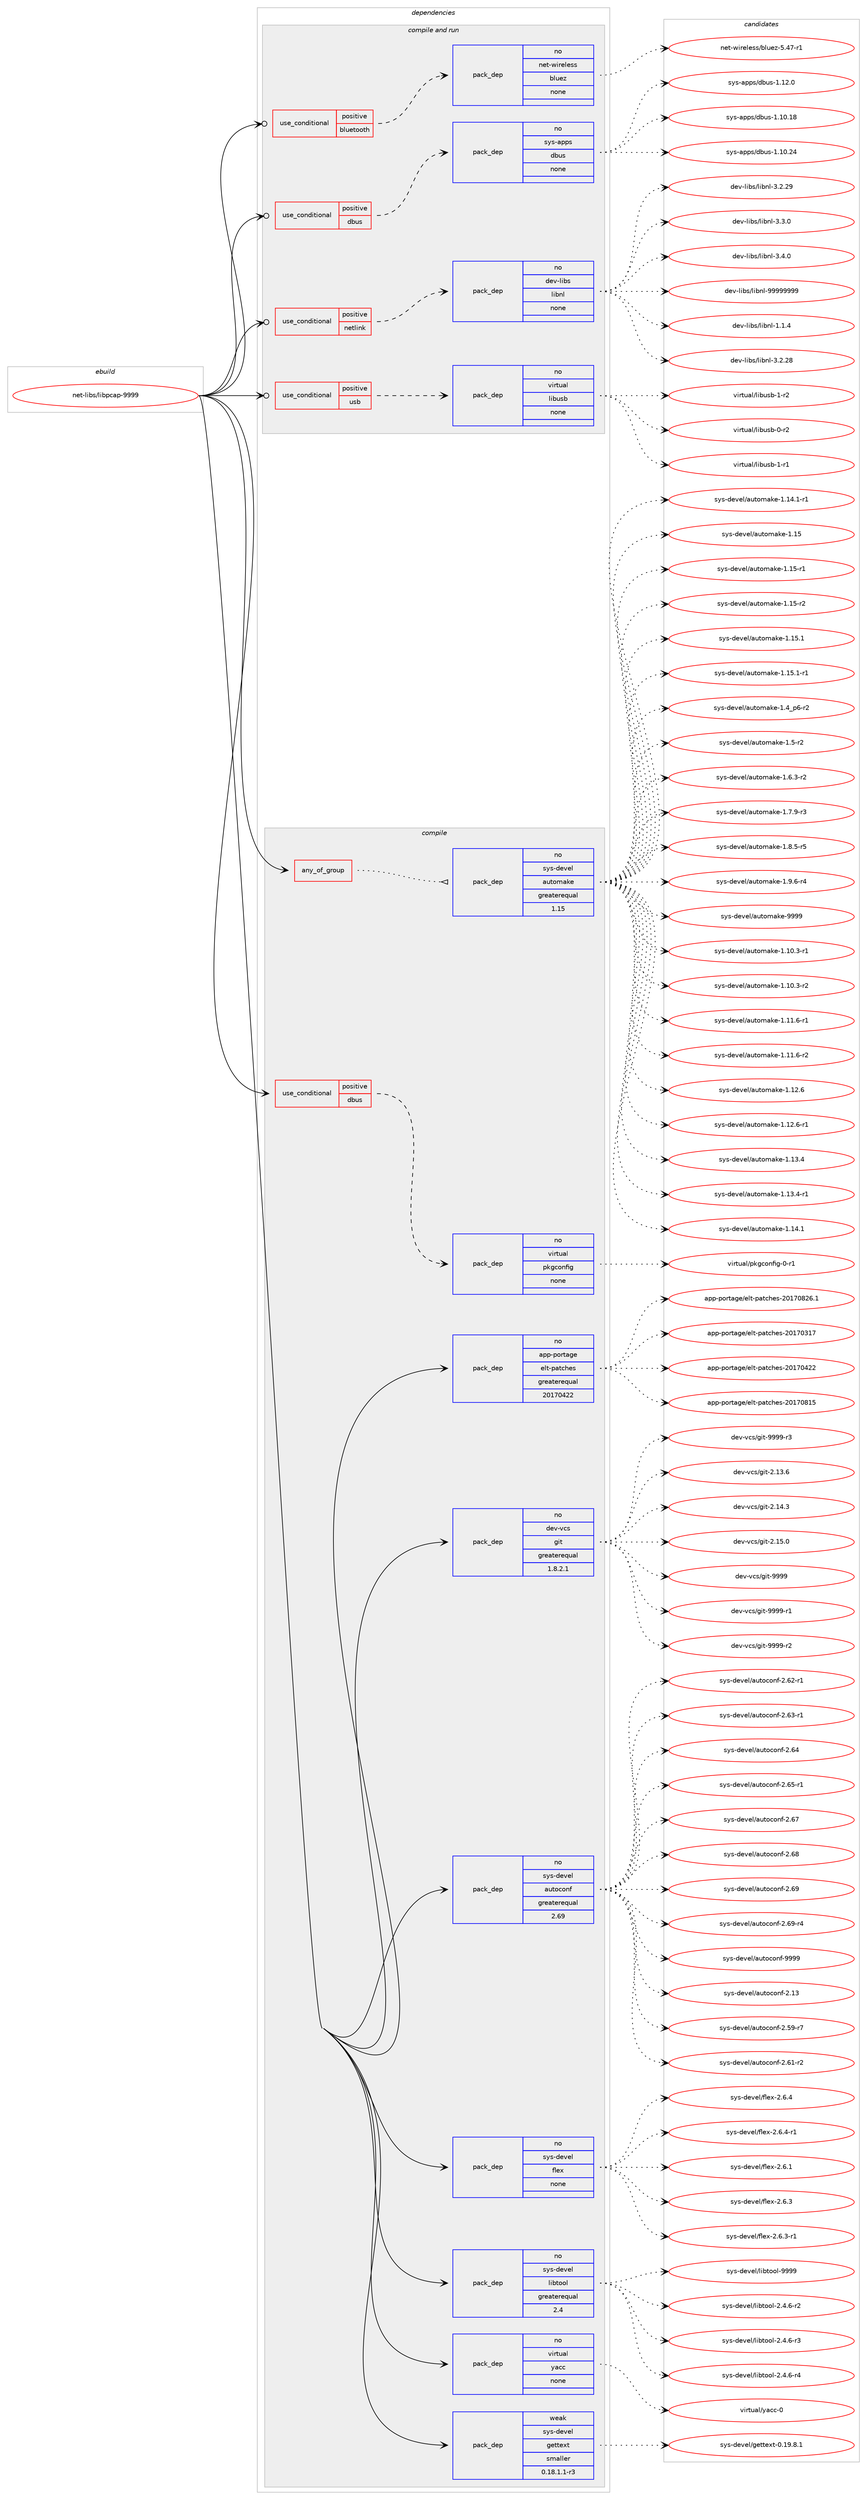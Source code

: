 digraph prolog {

# *************
# Graph options
# *************

newrank=true;
concentrate=true;
compound=true;
graph [rankdir=LR,fontname=Helvetica,fontsize=10,ranksep=1.5];#, ranksep=2.5, nodesep=0.2];
edge  [arrowhead=vee];
node  [fontname=Helvetica,fontsize=10];

# **********
# The ebuild
# **********

subgraph cluster_leftcol {
color=gray;
rank=same;
label=<<i>ebuild</i>>;
id [label="net-libs/libpcap-9999", color=red, width=4, href="../net-libs/libpcap-9999.svg"];
}

# ****************
# The dependencies
# ****************

subgraph cluster_midcol {
color=gray;
label=<<i>dependencies</i>>;
subgraph cluster_compile {
fillcolor="#eeeeee";
style=filled;
label=<<i>compile</i>>;
subgraph any6787 {
dependency417700 [label=<<TABLE BORDER="0" CELLBORDER="1" CELLSPACING="0" CELLPADDING="4"><TR><TD CELLPADDING="10">any_of_group</TD></TR></TABLE>>, shape=none, color=red];subgraph pack307430 {
dependency417701 [label=<<TABLE BORDER="0" CELLBORDER="1" CELLSPACING="0" CELLPADDING="4" WIDTH="220"><TR><TD ROWSPAN="6" CELLPADDING="30">pack_dep</TD></TR><TR><TD WIDTH="110">no</TD></TR><TR><TD>sys-devel</TD></TR><TR><TD>automake</TD></TR><TR><TD>greaterequal</TD></TR><TR><TD>1.15</TD></TR></TABLE>>, shape=none, color=blue];
}
dependency417700:e -> dependency417701:w [weight=20,style="dotted",arrowhead="oinv"];
}
id:e -> dependency417700:w [weight=20,style="solid",arrowhead="vee"];
subgraph cond103291 {
dependency417702 [label=<<TABLE BORDER="0" CELLBORDER="1" CELLSPACING="0" CELLPADDING="4"><TR><TD ROWSPAN="3" CELLPADDING="10">use_conditional</TD></TR><TR><TD>positive</TD></TR><TR><TD>dbus</TD></TR></TABLE>>, shape=none, color=red];
subgraph pack307431 {
dependency417703 [label=<<TABLE BORDER="0" CELLBORDER="1" CELLSPACING="0" CELLPADDING="4" WIDTH="220"><TR><TD ROWSPAN="6" CELLPADDING="30">pack_dep</TD></TR><TR><TD WIDTH="110">no</TD></TR><TR><TD>virtual</TD></TR><TR><TD>pkgconfig</TD></TR><TR><TD>none</TD></TR><TR><TD></TD></TR></TABLE>>, shape=none, color=blue];
}
dependency417702:e -> dependency417703:w [weight=20,style="dashed",arrowhead="vee"];
}
id:e -> dependency417702:w [weight=20,style="solid",arrowhead="vee"];
subgraph pack307432 {
dependency417704 [label=<<TABLE BORDER="0" CELLBORDER="1" CELLSPACING="0" CELLPADDING="4" WIDTH="220"><TR><TD ROWSPAN="6" CELLPADDING="30">pack_dep</TD></TR><TR><TD WIDTH="110">no</TD></TR><TR><TD>app-portage</TD></TR><TR><TD>elt-patches</TD></TR><TR><TD>greaterequal</TD></TR><TR><TD>20170422</TD></TR></TABLE>>, shape=none, color=blue];
}
id:e -> dependency417704:w [weight=20,style="solid",arrowhead="vee"];
subgraph pack307433 {
dependency417705 [label=<<TABLE BORDER="0" CELLBORDER="1" CELLSPACING="0" CELLPADDING="4" WIDTH="220"><TR><TD ROWSPAN="6" CELLPADDING="30">pack_dep</TD></TR><TR><TD WIDTH="110">no</TD></TR><TR><TD>dev-vcs</TD></TR><TR><TD>git</TD></TR><TR><TD>greaterequal</TD></TR><TR><TD>1.8.2.1</TD></TR></TABLE>>, shape=none, color=blue];
}
id:e -> dependency417705:w [weight=20,style="solid",arrowhead="vee"];
subgraph pack307434 {
dependency417706 [label=<<TABLE BORDER="0" CELLBORDER="1" CELLSPACING="0" CELLPADDING="4" WIDTH="220"><TR><TD ROWSPAN="6" CELLPADDING="30">pack_dep</TD></TR><TR><TD WIDTH="110">no</TD></TR><TR><TD>sys-devel</TD></TR><TR><TD>autoconf</TD></TR><TR><TD>greaterequal</TD></TR><TR><TD>2.69</TD></TR></TABLE>>, shape=none, color=blue];
}
id:e -> dependency417706:w [weight=20,style="solid",arrowhead="vee"];
subgraph pack307435 {
dependency417707 [label=<<TABLE BORDER="0" CELLBORDER="1" CELLSPACING="0" CELLPADDING="4" WIDTH="220"><TR><TD ROWSPAN="6" CELLPADDING="30">pack_dep</TD></TR><TR><TD WIDTH="110">no</TD></TR><TR><TD>sys-devel</TD></TR><TR><TD>flex</TD></TR><TR><TD>none</TD></TR><TR><TD></TD></TR></TABLE>>, shape=none, color=blue];
}
id:e -> dependency417707:w [weight=20,style="solid",arrowhead="vee"];
subgraph pack307436 {
dependency417708 [label=<<TABLE BORDER="0" CELLBORDER="1" CELLSPACING="0" CELLPADDING="4" WIDTH="220"><TR><TD ROWSPAN="6" CELLPADDING="30">pack_dep</TD></TR><TR><TD WIDTH="110">no</TD></TR><TR><TD>sys-devel</TD></TR><TR><TD>libtool</TD></TR><TR><TD>greaterequal</TD></TR><TR><TD>2.4</TD></TR></TABLE>>, shape=none, color=blue];
}
id:e -> dependency417708:w [weight=20,style="solid",arrowhead="vee"];
subgraph pack307437 {
dependency417709 [label=<<TABLE BORDER="0" CELLBORDER="1" CELLSPACING="0" CELLPADDING="4" WIDTH="220"><TR><TD ROWSPAN="6" CELLPADDING="30">pack_dep</TD></TR><TR><TD WIDTH="110">no</TD></TR><TR><TD>virtual</TD></TR><TR><TD>yacc</TD></TR><TR><TD>none</TD></TR><TR><TD></TD></TR></TABLE>>, shape=none, color=blue];
}
id:e -> dependency417709:w [weight=20,style="solid",arrowhead="vee"];
subgraph pack307438 {
dependency417710 [label=<<TABLE BORDER="0" CELLBORDER="1" CELLSPACING="0" CELLPADDING="4" WIDTH="220"><TR><TD ROWSPAN="6" CELLPADDING="30">pack_dep</TD></TR><TR><TD WIDTH="110">weak</TD></TR><TR><TD>sys-devel</TD></TR><TR><TD>gettext</TD></TR><TR><TD>smaller</TD></TR><TR><TD>0.18.1.1-r3</TD></TR></TABLE>>, shape=none, color=blue];
}
id:e -> dependency417710:w [weight=20,style="solid",arrowhead="vee"];
}
subgraph cluster_compileandrun {
fillcolor="#eeeeee";
style=filled;
label=<<i>compile and run</i>>;
subgraph cond103292 {
dependency417711 [label=<<TABLE BORDER="0" CELLBORDER="1" CELLSPACING="0" CELLPADDING="4"><TR><TD ROWSPAN="3" CELLPADDING="10">use_conditional</TD></TR><TR><TD>positive</TD></TR><TR><TD>bluetooth</TD></TR></TABLE>>, shape=none, color=red];
subgraph pack307439 {
dependency417712 [label=<<TABLE BORDER="0" CELLBORDER="1" CELLSPACING="0" CELLPADDING="4" WIDTH="220"><TR><TD ROWSPAN="6" CELLPADDING="30">pack_dep</TD></TR><TR><TD WIDTH="110">no</TD></TR><TR><TD>net-wireless</TD></TR><TR><TD>bluez</TD></TR><TR><TD>none</TD></TR><TR><TD></TD></TR></TABLE>>, shape=none, color=blue];
}
dependency417711:e -> dependency417712:w [weight=20,style="dashed",arrowhead="vee"];
}
id:e -> dependency417711:w [weight=20,style="solid",arrowhead="odotvee"];
subgraph cond103293 {
dependency417713 [label=<<TABLE BORDER="0" CELLBORDER="1" CELLSPACING="0" CELLPADDING="4"><TR><TD ROWSPAN="3" CELLPADDING="10">use_conditional</TD></TR><TR><TD>positive</TD></TR><TR><TD>dbus</TD></TR></TABLE>>, shape=none, color=red];
subgraph pack307440 {
dependency417714 [label=<<TABLE BORDER="0" CELLBORDER="1" CELLSPACING="0" CELLPADDING="4" WIDTH="220"><TR><TD ROWSPAN="6" CELLPADDING="30">pack_dep</TD></TR><TR><TD WIDTH="110">no</TD></TR><TR><TD>sys-apps</TD></TR><TR><TD>dbus</TD></TR><TR><TD>none</TD></TR><TR><TD></TD></TR></TABLE>>, shape=none, color=blue];
}
dependency417713:e -> dependency417714:w [weight=20,style="dashed",arrowhead="vee"];
}
id:e -> dependency417713:w [weight=20,style="solid",arrowhead="odotvee"];
subgraph cond103294 {
dependency417715 [label=<<TABLE BORDER="0" CELLBORDER="1" CELLSPACING="0" CELLPADDING="4"><TR><TD ROWSPAN="3" CELLPADDING="10">use_conditional</TD></TR><TR><TD>positive</TD></TR><TR><TD>netlink</TD></TR></TABLE>>, shape=none, color=red];
subgraph pack307441 {
dependency417716 [label=<<TABLE BORDER="0" CELLBORDER="1" CELLSPACING="0" CELLPADDING="4" WIDTH="220"><TR><TD ROWSPAN="6" CELLPADDING="30">pack_dep</TD></TR><TR><TD WIDTH="110">no</TD></TR><TR><TD>dev-libs</TD></TR><TR><TD>libnl</TD></TR><TR><TD>none</TD></TR><TR><TD></TD></TR></TABLE>>, shape=none, color=blue];
}
dependency417715:e -> dependency417716:w [weight=20,style="dashed",arrowhead="vee"];
}
id:e -> dependency417715:w [weight=20,style="solid",arrowhead="odotvee"];
subgraph cond103295 {
dependency417717 [label=<<TABLE BORDER="0" CELLBORDER="1" CELLSPACING="0" CELLPADDING="4"><TR><TD ROWSPAN="3" CELLPADDING="10">use_conditional</TD></TR><TR><TD>positive</TD></TR><TR><TD>usb</TD></TR></TABLE>>, shape=none, color=red];
subgraph pack307442 {
dependency417718 [label=<<TABLE BORDER="0" CELLBORDER="1" CELLSPACING="0" CELLPADDING="4" WIDTH="220"><TR><TD ROWSPAN="6" CELLPADDING="30">pack_dep</TD></TR><TR><TD WIDTH="110">no</TD></TR><TR><TD>virtual</TD></TR><TR><TD>libusb</TD></TR><TR><TD>none</TD></TR><TR><TD></TD></TR></TABLE>>, shape=none, color=blue];
}
dependency417717:e -> dependency417718:w [weight=20,style="dashed",arrowhead="vee"];
}
id:e -> dependency417717:w [weight=20,style="solid",arrowhead="odotvee"];
}
subgraph cluster_run {
fillcolor="#eeeeee";
style=filled;
label=<<i>run</i>>;
}
}

# **************
# The candidates
# **************

subgraph cluster_choices {
rank=same;
color=gray;
label=<<i>candidates</i>>;

subgraph choice307430 {
color=black;
nodesep=1;
choice11512111545100101118101108479711711611110997107101454946494846514511449 [label="sys-devel/automake-1.10.3-r1", color=red, width=4,href="../sys-devel/automake-1.10.3-r1.svg"];
choice11512111545100101118101108479711711611110997107101454946494846514511450 [label="sys-devel/automake-1.10.3-r2", color=red, width=4,href="../sys-devel/automake-1.10.3-r2.svg"];
choice11512111545100101118101108479711711611110997107101454946494946544511449 [label="sys-devel/automake-1.11.6-r1", color=red, width=4,href="../sys-devel/automake-1.11.6-r1.svg"];
choice11512111545100101118101108479711711611110997107101454946494946544511450 [label="sys-devel/automake-1.11.6-r2", color=red, width=4,href="../sys-devel/automake-1.11.6-r2.svg"];
choice1151211154510010111810110847971171161111099710710145494649504654 [label="sys-devel/automake-1.12.6", color=red, width=4,href="../sys-devel/automake-1.12.6.svg"];
choice11512111545100101118101108479711711611110997107101454946495046544511449 [label="sys-devel/automake-1.12.6-r1", color=red, width=4,href="../sys-devel/automake-1.12.6-r1.svg"];
choice1151211154510010111810110847971171161111099710710145494649514652 [label="sys-devel/automake-1.13.4", color=red, width=4,href="../sys-devel/automake-1.13.4.svg"];
choice11512111545100101118101108479711711611110997107101454946495146524511449 [label="sys-devel/automake-1.13.4-r1", color=red, width=4,href="../sys-devel/automake-1.13.4-r1.svg"];
choice1151211154510010111810110847971171161111099710710145494649524649 [label="sys-devel/automake-1.14.1", color=red, width=4,href="../sys-devel/automake-1.14.1.svg"];
choice11512111545100101118101108479711711611110997107101454946495246494511449 [label="sys-devel/automake-1.14.1-r1", color=red, width=4,href="../sys-devel/automake-1.14.1-r1.svg"];
choice115121115451001011181011084797117116111109971071014549464953 [label="sys-devel/automake-1.15", color=red, width=4,href="../sys-devel/automake-1.15.svg"];
choice1151211154510010111810110847971171161111099710710145494649534511449 [label="sys-devel/automake-1.15-r1", color=red, width=4,href="../sys-devel/automake-1.15-r1.svg"];
choice1151211154510010111810110847971171161111099710710145494649534511450 [label="sys-devel/automake-1.15-r2", color=red, width=4,href="../sys-devel/automake-1.15-r2.svg"];
choice1151211154510010111810110847971171161111099710710145494649534649 [label="sys-devel/automake-1.15.1", color=red, width=4,href="../sys-devel/automake-1.15.1.svg"];
choice11512111545100101118101108479711711611110997107101454946495346494511449 [label="sys-devel/automake-1.15.1-r1", color=red, width=4,href="../sys-devel/automake-1.15.1-r1.svg"];
choice115121115451001011181011084797117116111109971071014549465295112544511450 [label="sys-devel/automake-1.4_p6-r2", color=red, width=4,href="../sys-devel/automake-1.4_p6-r2.svg"];
choice11512111545100101118101108479711711611110997107101454946534511450 [label="sys-devel/automake-1.5-r2", color=red, width=4,href="../sys-devel/automake-1.5-r2.svg"];
choice115121115451001011181011084797117116111109971071014549465446514511450 [label="sys-devel/automake-1.6.3-r2", color=red, width=4,href="../sys-devel/automake-1.6.3-r2.svg"];
choice115121115451001011181011084797117116111109971071014549465546574511451 [label="sys-devel/automake-1.7.9-r3", color=red, width=4,href="../sys-devel/automake-1.7.9-r3.svg"];
choice115121115451001011181011084797117116111109971071014549465646534511453 [label="sys-devel/automake-1.8.5-r5", color=red, width=4,href="../sys-devel/automake-1.8.5-r5.svg"];
choice115121115451001011181011084797117116111109971071014549465746544511452 [label="sys-devel/automake-1.9.6-r4", color=red, width=4,href="../sys-devel/automake-1.9.6-r4.svg"];
choice115121115451001011181011084797117116111109971071014557575757 [label="sys-devel/automake-9999", color=red, width=4,href="../sys-devel/automake-9999.svg"];
dependency417701:e -> choice11512111545100101118101108479711711611110997107101454946494846514511449:w [style=dotted,weight="100"];
dependency417701:e -> choice11512111545100101118101108479711711611110997107101454946494846514511450:w [style=dotted,weight="100"];
dependency417701:e -> choice11512111545100101118101108479711711611110997107101454946494946544511449:w [style=dotted,weight="100"];
dependency417701:e -> choice11512111545100101118101108479711711611110997107101454946494946544511450:w [style=dotted,weight="100"];
dependency417701:e -> choice1151211154510010111810110847971171161111099710710145494649504654:w [style=dotted,weight="100"];
dependency417701:e -> choice11512111545100101118101108479711711611110997107101454946495046544511449:w [style=dotted,weight="100"];
dependency417701:e -> choice1151211154510010111810110847971171161111099710710145494649514652:w [style=dotted,weight="100"];
dependency417701:e -> choice11512111545100101118101108479711711611110997107101454946495146524511449:w [style=dotted,weight="100"];
dependency417701:e -> choice1151211154510010111810110847971171161111099710710145494649524649:w [style=dotted,weight="100"];
dependency417701:e -> choice11512111545100101118101108479711711611110997107101454946495246494511449:w [style=dotted,weight="100"];
dependency417701:e -> choice115121115451001011181011084797117116111109971071014549464953:w [style=dotted,weight="100"];
dependency417701:e -> choice1151211154510010111810110847971171161111099710710145494649534511449:w [style=dotted,weight="100"];
dependency417701:e -> choice1151211154510010111810110847971171161111099710710145494649534511450:w [style=dotted,weight="100"];
dependency417701:e -> choice1151211154510010111810110847971171161111099710710145494649534649:w [style=dotted,weight="100"];
dependency417701:e -> choice11512111545100101118101108479711711611110997107101454946495346494511449:w [style=dotted,weight="100"];
dependency417701:e -> choice115121115451001011181011084797117116111109971071014549465295112544511450:w [style=dotted,weight="100"];
dependency417701:e -> choice11512111545100101118101108479711711611110997107101454946534511450:w [style=dotted,weight="100"];
dependency417701:e -> choice115121115451001011181011084797117116111109971071014549465446514511450:w [style=dotted,weight="100"];
dependency417701:e -> choice115121115451001011181011084797117116111109971071014549465546574511451:w [style=dotted,weight="100"];
dependency417701:e -> choice115121115451001011181011084797117116111109971071014549465646534511453:w [style=dotted,weight="100"];
dependency417701:e -> choice115121115451001011181011084797117116111109971071014549465746544511452:w [style=dotted,weight="100"];
dependency417701:e -> choice115121115451001011181011084797117116111109971071014557575757:w [style=dotted,weight="100"];
}
subgraph choice307431 {
color=black;
nodesep=1;
choice11810511411611797108471121071039911111010210510345484511449 [label="virtual/pkgconfig-0-r1", color=red, width=4,href="../virtual/pkgconfig-0-r1.svg"];
dependency417703:e -> choice11810511411611797108471121071039911111010210510345484511449:w [style=dotted,weight="100"];
}
subgraph choice307432 {
color=black;
nodesep=1;
choice97112112451121111141169710310147101108116451129711699104101115455048495548514955 [label="app-portage/elt-patches-20170317", color=red, width=4,href="../app-portage/elt-patches-20170317.svg"];
choice97112112451121111141169710310147101108116451129711699104101115455048495548525050 [label="app-portage/elt-patches-20170422", color=red, width=4,href="../app-portage/elt-patches-20170422.svg"];
choice97112112451121111141169710310147101108116451129711699104101115455048495548564953 [label="app-portage/elt-patches-20170815", color=red, width=4,href="../app-portage/elt-patches-20170815.svg"];
choice971121124511211111411697103101471011081164511297116991041011154550484955485650544649 [label="app-portage/elt-patches-20170826.1", color=red, width=4,href="../app-portage/elt-patches-20170826.1.svg"];
dependency417704:e -> choice97112112451121111141169710310147101108116451129711699104101115455048495548514955:w [style=dotted,weight="100"];
dependency417704:e -> choice97112112451121111141169710310147101108116451129711699104101115455048495548525050:w [style=dotted,weight="100"];
dependency417704:e -> choice97112112451121111141169710310147101108116451129711699104101115455048495548564953:w [style=dotted,weight="100"];
dependency417704:e -> choice971121124511211111411697103101471011081164511297116991041011154550484955485650544649:w [style=dotted,weight="100"];
}
subgraph choice307433 {
color=black;
nodesep=1;
choice10010111845118991154710310511645504649514654 [label="dev-vcs/git-2.13.6", color=red, width=4,href="../dev-vcs/git-2.13.6.svg"];
choice10010111845118991154710310511645504649524651 [label="dev-vcs/git-2.14.3", color=red, width=4,href="../dev-vcs/git-2.14.3.svg"];
choice10010111845118991154710310511645504649534648 [label="dev-vcs/git-2.15.0", color=red, width=4,href="../dev-vcs/git-2.15.0.svg"];
choice1001011184511899115471031051164557575757 [label="dev-vcs/git-9999", color=red, width=4,href="../dev-vcs/git-9999.svg"];
choice10010111845118991154710310511645575757574511449 [label="dev-vcs/git-9999-r1", color=red, width=4,href="../dev-vcs/git-9999-r1.svg"];
choice10010111845118991154710310511645575757574511450 [label="dev-vcs/git-9999-r2", color=red, width=4,href="../dev-vcs/git-9999-r2.svg"];
choice10010111845118991154710310511645575757574511451 [label="dev-vcs/git-9999-r3", color=red, width=4,href="../dev-vcs/git-9999-r3.svg"];
dependency417705:e -> choice10010111845118991154710310511645504649514654:w [style=dotted,weight="100"];
dependency417705:e -> choice10010111845118991154710310511645504649524651:w [style=dotted,weight="100"];
dependency417705:e -> choice10010111845118991154710310511645504649534648:w [style=dotted,weight="100"];
dependency417705:e -> choice1001011184511899115471031051164557575757:w [style=dotted,weight="100"];
dependency417705:e -> choice10010111845118991154710310511645575757574511449:w [style=dotted,weight="100"];
dependency417705:e -> choice10010111845118991154710310511645575757574511450:w [style=dotted,weight="100"];
dependency417705:e -> choice10010111845118991154710310511645575757574511451:w [style=dotted,weight="100"];
}
subgraph choice307434 {
color=black;
nodesep=1;
choice115121115451001011181011084797117116111991111101024550464951 [label="sys-devel/autoconf-2.13", color=red, width=4,href="../sys-devel/autoconf-2.13.svg"];
choice1151211154510010111810110847971171161119911111010245504653574511455 [label="sys-devel/autoconf-2.59-r7", color=red, width=4,href="../sys-devel/autoconf-2.59-r7.svg"];
choice1151211154510010111810110847971171161119911111010245504654494511450 [label="sys-devel/autoconf-2.61-r2", color=red, width=4,href="../sys-devel/autoconf-2.61-r2.svg"];
choice1151211154510010111810110847971171161119911111010245504654504511449 [label="sys-devel/autoconf-2.62-r1", color=red, width=4,href="../sys-devel/autoconf-2.62-r1.svg"];
choice1151211154510010111810110847971171161119911111010245504654514511449 [label="sys-devel/autoconf-2.63-r1", color=red, width=4,href="../sys-devel/autoconf-2.63-r1.svg"];
choice115121115451001011181011084797117116111991111101024550465452 [label="sys-devel/autoconf-2.64", color=red, width=4,href="../sys-devel/autoconf-2.64.svg"];
choice1151211154510010111810110847971171161119911111010245504654534511449 [label="sys-devel/autoconf-2.65-r1", color=red, width=4,href="../sys-devel/autoconf-2.65-r1.svg"];
choice115121115451001011181011084797117116111991111101024550465455 [label="sys-devel/autoconf-2.67", color=red, width=4,href="../sys-devel/autoconf-2.67.svg"];
choice115121115451001011181011084797117116111991111101024550465456 [label="sys-devel/autoconf-2.68", color=red, width=4,href="../sys-devel/autoconf-2.68.svg"];
choice115121115451001011181011084797117116111991111101024550465457 [label="sys-devel/autoconf-2.69", color=red, width=4,href="../sys-devel/autoconf-2.69.svg"];
choice1151211154510010111810110847971171161119911111010245504654574511452 [label="sys-devel/autoconf-2.69-r4", color=red, width=4,href="../sys-devel/autoconf-2.69-r4.svg"];
choice115121115451001011181011084797117116111991111101024557575757 [label="sys-devel/autoconf-9999", color=red, width=4,href="../sys-devel/autoconf-9999.svg"];
dependency417706:e -> choice115121115451001011181011084797117116111991111101024550464951:w [style=dotted,weight="100"];
dependency417706:e -> choice1151211154510010111810110847971171161119911111010245504653574511455:w [style=dotted,weight="100"];
dependency417706:e -> choice1151211154510010111810110847971171161119911111010245504654494511450:w [style=dotted,weight="100"];
dependency417706:e -> choice1151211154510010111810110847971171161119911111010245504654504511449:w [style=dotted,weight="100"];
dependency417706:e -> choice1151211154510010111810110847971171161119911111010245504654514511449:w [style=dotted,weight="100"];
dependency417706:e -> choice115121115451001011181011084797117116111991111101024550465452:w [style=dotted,weight="100"];
dependency417706:e -> choice1151211154510010111810110847971171161119911111010245504654534511449:w [style=dotted,weight="100"];
dependency417706:e -> choice115121115451001011181011084797117116111991111101024550465455:w [style=dotted,weight="100"];
dependency417706:e -> choice115121115451001011181011084797117116111991111101024550465456:w [style=dotted,weight="100"];
dependency417706:e -> choice115121115451001011181011084797117116111991111101024550465457:w [style=dotted,weight="100"];
dependency417706:e -> choice1151211154510010111810110847971171161119911111010245504654574511452:w [style=dotted,weight="100"];
dependency417706:e -> choice115121115451001011181011084797117116111991111101024557575757:w [style=dotted,weight="100"];
}
subgraph choice307435 {
color=black;
nodesep=1;
choice1151211154510010111810110847102108101120455046544649 [label="sys-devel/flex-2.6.1", color=red, width=4,href="../sys-devel/flex-2.6.1.svg"];
choice1151211154510010111810110847102108101120455046544651 [label="sys-devel/flex-2.6.3", color=red, width=4,href="../sys-devel/flex-2.6.3.svg"];
choice11512111545100101118101108471021081011204550465446514511449 [label="sys-devel/flex-2.6.3-r1", color=red, width=4,href="../sys-devel/flex-2.6.3-r1.svg"];
choice1151211154510010111810110847102108101120455046544652 [label="sys-devel/flex-2.6.4", color=red, width=4,href="../sys-devel/flex-2.6.4.svg"];
choice11512111545100101118101108471021081011204550465446524511449 [label="sys-devel/flex-2.6.4-r1", color=red, width=4,href="../sys-devel/flex-2.6.4-r1.svg"];
dependency417707:e -> choice1151211154510010111810110847102108101120455046544649:w [style=dotted,weight="100"];
dependency417707:e -> choice1151211154510010111810110847102108101120455046544651:w [style=dotted,weight="100"];
dependency417707:e -> choice11512111545100101118101108471021081011204550465446514511449:w [style=dotted,weight="100"];
dependency417707:e -> choice1151211154510010111810110847102108101120455046544652:w [style=dotted,weight="100"];
dependency417707:e -> choice11512111545100101118101108471021081011204550465446524511449:w [style=dotted,weight="100"];
}
subgraph choice307436 {
color=black;
nodesep=1;
choice1151211154510010111810110847108105981161111111084550465246544511450 [label="sys-devel/libtool-2.4.6-r2", color=red, width=4,href="../sys-devel/libtool-2.4.6-r2.svg"];
choice1151211154510010111810110847108105981161111111084550465246544511451 [label="sys-devel/libtool-2.4.6-r3", color=red, width=4,href="../sys-devel/libtool-2.4.6-r3.svg"];
choice1151211154510010111810110847108105981161111111084550465246544511452 [label="sys-devel/libtool-2.4.6-r4", color=red, width=4,href="../sys-devel/libtool-2.4.6-r4.svg"];
choice1151211154510010111810110847108105981161111111084557575757 [label="sys-devel/libtool-9999", color=red, width=4,href="../sys-devel/libtool-9999.svg"];
dependency417708:e -> choice1151211154510010111810110847108105981161111111084550465246544511450:w [style=dotted,weight="100"];
dependency417708:e -> choice1151211154510010111810110847108105981161111111084550465246544511451:w [style=dotted,weight="100"];
dependency417708:e -> choice1151211154510010111810110847108105981161111111084550465246544511452:w [style=dotted,weight="100"];
dependency417708:e -> choice1151211154510010111810110847108105981161111111084557575757:w [style=dotted,weight="100"];
}
subgraph choice307437 {
color=black;
nodesep=1;
choice11810511411611797108471219799994548 [label="virtual/yacc-0", color=red, width=4,href="../virtual/yacc-0.svg"];
dependency417709:e -> choice11810511411611797108471219799994548:w [style=dotted,weight="100"];
}
subgraph choice307438 {
color=black;
nodesep=1;
choice1151211154510010111810110847103101116116101120116454846495746564649 [label="sys-devel/gettext-0.19.8.1", color=red, width=4,href="../sys-devel/gettext-0.19.8.1.svg"];
dependency417710:e -> choice1151211154510010111810110847103101116116101120116454846495746564649:w [style=dotted,weight="100"];
}
subgraph choice307439 {
color=black;
nodesep=1;
choice11010111645119105114101108101115115479810811710112245534652554511449 [label="net-wireless/bluez-5.47-r1", color=red, width=4,href="../net-wireless/bluez-5.47-r1.svg"];
dependency417712:e -> choice11010111645119105114101108101115115479810811710112245534652554511449:w [style=dotted,weight="100"];
}
subgraph choice307440 {
color=black;
nodesep=1;
choice115121115459711211211547100981171154549464948464956 [label="sys-apps/dbus-1.10.18", color=red, width=4,href="../sys-apps/dbus-1.10.18.svg"];
choice115121115459711211211547100981171154549464948465052 [label="sys-apps/dbus-1.10.24", color=red, width=4,href="../sys-apps/dbus-1.10.24.svg"];
choice1151211154597112112115471009811711545494649504648 [label="sys-apps/dbus-1.12.0", color=red, width=4,href="../sys-apps/dbus-1.12.0.svg"];
dependency417714:e -> choice115121115459711211211547100981171154549464948464956:w [style=dotted,weight="100"];
dependency417714:e -> choice115121115459711211211547100981171154549464948465052:w [style=dotted,weight="100"];
dependency417714:e -> choice1151211154597112112115471009811711545494649504648:w [style=dotted,weight="100"];
}
subgraph choice307441 {
color=black;
nodesep=1;
choice10010111845108105981154710810598110108454946494652 [label="dev-libs/libnl-1.1.4", color=red, width=4,href="../dev-libs/libnl-1.1.4.svg"];
choice1001011184510810598115471081059811010845514650465056 [label="dev-libs/libnl-3.2.28", color=red, width=4,href="../dev-libs/libnl-3.2.28.svg"];
choice1001011184510810598115471081059811010845514650465057 [label="dev-libs/libnl-3.2.29", color=red, width=4,href="../dev-libs/libnl-3.2.29.svg"];
choice10010111845108105981154710810598110108455146514648 [label="dev-libs/libnl-3.3.0", color=red, width=4,href="../dev-libs/libnl-3.3.0.svg"];
choice10010111845108105981154710810598110108455146524648 [label="dev-libs/libnl-3.4.0", color=red, width=4,href="../dev-libs/libnl-3.4.0.svg"];
choice10010111845108105981154710810598110108455757575757575757 [label="dev-libs/libnl-99999999", color=red, width=4,href="../dev-libs/libnl-99999999.svg"];
dependency417716:e -> choice10010111845108105981154710810598110108454946494652:w [style=dotted,weight="100"];
dependency417716:e -> choice1001011184510810598115471081059811010845514650465056:w [style=dotted,weight="100"];
dependency417716:e -> choice1001011184510810598115471081059811010845514650465057:w [style=dotted,weight="100"];
dependency417716:e -> choice10010111845108105981154710810598110108455146514648:w [style=dotted,weight="100"];
dependency417716:e -> choice10010111845108105981154710810598110108455146524648:w [style=dotted,weight="100"];
dependency417716:e -> choice10010111845108105981154710810598110108455757575757575757:w [style=dotted,weight="100"];
}
subgraph choice307442 {
color=black;
nodesep=1;
choice1181051141161179710847108105981171159845484511450 [label="virtual/libusb-0-r2", color=red, width=4,href="../virtual/libusb-0-r2.svg"];
choice1181051141161179710847108105981171159845494511449 [label="virtual/libusb-1-r1", color=red, width=4,href="../virtual/libusb-1-r1.svg"];
choice1181051141161179710847108105981171159845494511450 [label="virtual/libusb-1-r2", color=red, width=4,href="../virtual/libusb-1-r2.svg"];
dependency417718:e -> choice1181051141161179710847108105981171159845484511450:w [style=dotted,weight="100"];
dependency417718:e -> choice1181051141161179710847108105981171159845494511449:w [style=dotted,weight="100"];
dependency417718:e -> choice1181051141161179710847108105981171159845494511450:w [style=dotted,weight="100"];
}
}

}
